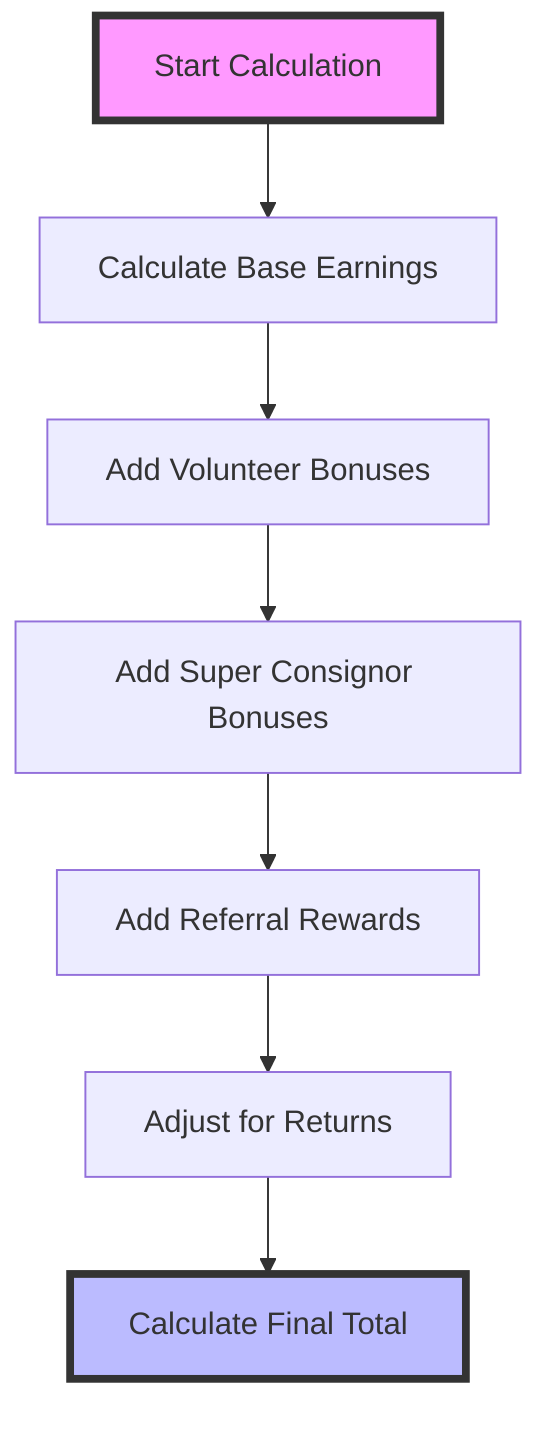 flowchart TD
    Start[Start Calculation] --> Base[Calculate Base Earnings]
    Base --> Volunteer[Add Volunteer Bonuses]
    Volunteer --> Super[Add Super Consignor Bonuses]
    Super --> Referral[Add Referral Rewards]
    Referral --> Returns[Adjust for Returns]
    Returns --> Total[Calculate Final Total]
    
    style Start fill:#f9f,stroke:#333,stroke-width:4px
    style Total fill:#bbf,stroke:#333,stroke-width:4px